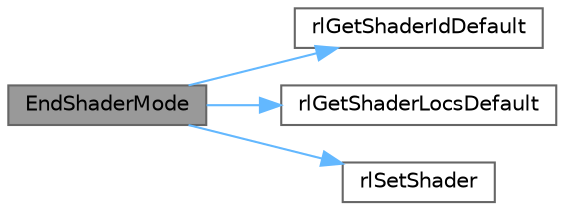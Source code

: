 digraph "EndShaderMode"
{
 // LATEX_PDF_SIZE
  bgcolor="transparent";
  edge [fontname=Helvetica,fontsize=10,labelfontname=Helvetica,labelfontsize=10];
  node [fontname=Helvetica,fontsize=10,shape=box,height=0.2,width=0.4];
  rankdir="LR";
  Node1 [id="Node000001",label="EndShaderMode",height=0.2,width=0.4,color="gray40", fillcolor="grey60", style="filled", fontcolor="black",tooltip=" "];
  Node1 -> Node2 [id="edge4_Node000001_Node000002",color="steelblue1",style="solid",tooltip=" "];
  Node2 [id="Node000002",label="rlGetShaderIdDefault",height=0.2,width=0.4,color="grey40", fillcolor="white", style="filled",URL="$_classes_2lib_2rlgl_8h.html#a557867396363419c14cfc3451e290538",tooltip=" "];
  Node1 -> Node3 [id="edge5_Node000001_Node000003",color="steelblue1",style="solid",tooltip=" "];
  Node3 [id="Node000003",label="rlGetShaderLocsDefault",height=0.2,width=0.4,color="grey40", fillcolor="white", style="filled",URL="$_classes_2lib_2rlgl_8h.html#a00edc5e2d0d5ad15e5087186e8f1c0c6",tooltip=" "];
  Node1 -> Node4 [id="edge6_Node000001_Node000004",color="steelblue1",style="solid",tooltip=" "];
  Node4 [id="Node000004",label="rlSetShader",height=0.2,width=0.4,color="grey40", fillcolor="white", style="filled",URL="$_classes_2lib_2rlgl_8h.html#abf72e1e53fc41a42d18fa7124677c4d4",tooltip=" "];
}

